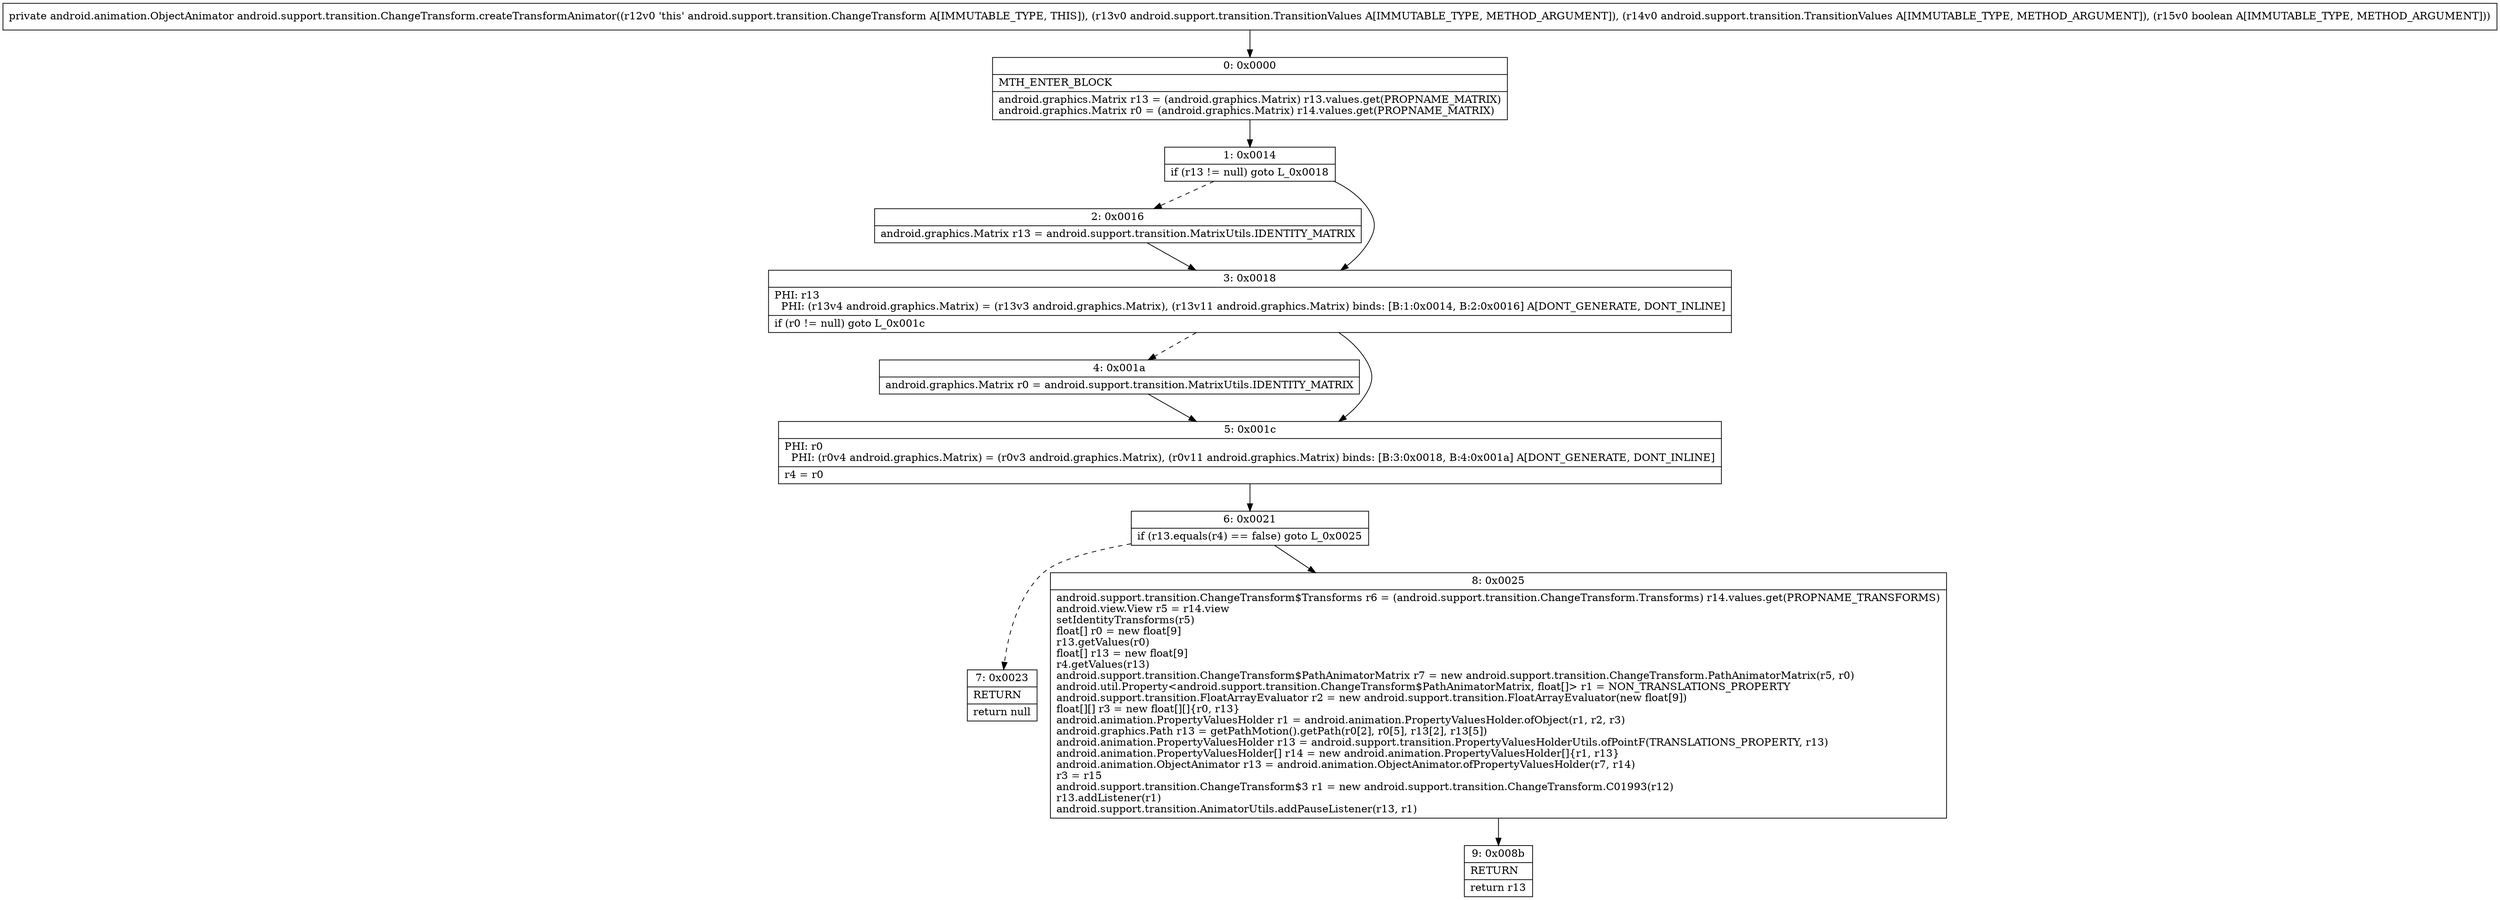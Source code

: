 digraph "CFG forandroid.support.transition.ChangeTransform.createTransformAnimator(Landroid\/support\/transition\/TransitionValues;Landroid\/support\/transition\/TransitionValues;Z)Landroid\/animation\/ObjectAnimator;" {
Node_0 [shape=record,label="{0\:\ 0x0000|MTH_ENTER_BLOCK\l|android.graphics.Matrix r13 = (android.graphics.Matrix) r13.values.get(PROPNAME_MATRIX)\landroid.graphics.Matrix r0 = (android.graphics.Matrix) r14.values.get(PROPNAME_MATRIX)\l}"];
Node_1 [shape=record,label="{1\:\ 0x0014|if (r13 != null) goto L_0x0018\l}"];
Node_2 [shape=record,label="{2\:\ 0x0016|android.graphics.Matrix r13 = android.support.transition.MatrixUtils.IDENTITY_MATRIX\l}"];
Node_3 [shape=record,label="{3\:\ 0x0018|PHI: r13 \l  PHI: (r13v4 android.graphics.Matrix) = (r13v3 android.graphics.Matrix), (r13v11 android.graphics.Matrix) binds: [B:1:0x0014, B:2:0x0016] A[DONT_GENERATE, DONT_INLINE]\l|if (r0 != null) goto L_0x001c\l}"];
Node_4 [shape=record,label="{4\:\ 0x001a|android.graphics.Matrix r0 = android.support.transition.MatrixUtils.IDENTITY_MATRIX\l}"];
Node_5 [shape=record,label="{5\:\ 0x001c|PHI: r0 \l  PHI: (r0v4 android.graphics.Matrix) = (r0v3 android.graphics.Matrix), (r0v11 android.graphics.Matrix) binds: [B:3:0x0018, B:4:0x001a] A[DONT_GENERATE, DONT_INLINE]\l|r4 = r0\l}"];
Node_6 [shape=record,label="{6\:\ 0x0021|if (r13.equals(r4) == false) goto L_0x0025\l}"];
Node_7 [shape=record,label="{7\:\ 0x0023|RETURN\l|return null\l}"];
Node_8 [shape=record,label="{8\:\ 0x0025|android.support.transition.ChangeTransform$Transforms r6 = (android.support.transition.ChangeTransform.Transforms) r14.values.get(PROPNAME_TRANSFORMS)\landroid.view.View r5 = r14.view\lsetIdentityTransforms(r5)\lfloat[] r0 = new float[9]\lr13.getValues(r0)\lfloat[] r13 = new float[9]\lr4.getValues(r13)\landroid.support.transition.ChangeTransform$PathAnimatorMatrix r7 = new android.support.transition.ChangeTransform.PathAnimatorMatrix(r5, r0)\landroid.util.Property\<android.support.transition.ChangeTransform$PathAnimatorMatrix, float[]\> r1 = NON_TRANSLATIONS_PROPERTY\landroid.support.transition.FloatArrayEvaluator r2 = new android.support.transition.FloatArrayEvaluator(new float[9])\lfloat[][] r3 = new float[][]\{r0, r13\}\landroid.animation.PropertyValuesHolder r1 = android.animation.PropertyValuesHolder.ofObject(r1, r2, r3)\landroid.graphics.Path r13 = getPathMotion().getPath(r0[2], r0[5], r13[2], r13[5])\landroid.animation.PropertyValuesHolder r13 = android.support.transition.PropertyValuesHolderUtils.ofPointF(TRANSLATIONS_PROPERTY, r13)\landroid.animation.PropertyValuesHolder[] r14 = new android.animation.PropertyValuesHolder[]\{r1, r13\}\landroid.animation.ObjectAnimator r13 = android.animation.ObjectAnimator.ofPropertyValuesHolder(r7, r14)\lr3 = r15\landroid.support.transition.ChangeTransform$3 r1 = new android.support.transition.ChangeTransform.C01993(r12)\lr13.addListener(r1)\landroid.support.transition.AnimatorUtils.addPauseListener(r13, r1)\l}"];
Node_9 [shape=record,label="{9\:\ 0x008b|RETURN\l|return r13\l}"];
MethodNode[shape=record,label="{private android.animation.ObjectAnimator android.support.transition.ChangeTransform.createTransformAnimator((r12v0 'this' android.support.transition.ChangeTransform A[IMMUTABLE_TYPE, THIS]), (r13v0 android.support.transition.TransitionValues A[IMMUTABLE_TYPE, METHOD_ARGUMENT]), (r14v0 android.support.transition.TransitionValues A[IMMUTABLE_TYPE, METHOD_ARGUMENT]), (r15v0 boolean A[IMMUTABLE_TYPE, METHOD_ARGUMENT])) }"];
MethodNode -> Node_0;
Node_0 -> Node_1;
Node_1 -> Node_2[style=dashed];
Node_1 -> Node_3;
Node_2 -> Node_3;
Node_3 -> Node_4[style=dashed];
Node_3 -> Node_5;
Node_4 -> Node_5;
Node_5 -> Node_6;
Node_6 -> Node_7[style=dashed];
Node_6 -> Node_8;
Node_8 -> Node_9;
}

